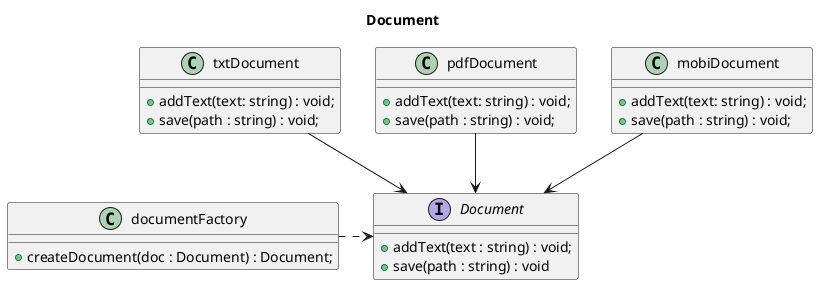 @startuml

Title Document

interface Document{
    +addText(text : string) : void;
    +save(path : string) : void
}

txtDocument --> Document
pdfDocument --> Document
mobiDocument --> Document

class txtDocument{
    +addText(text: string) : void;
    +save(path : string) : void;
}

class pdfDocument{
    +addText(text: string) : void;
    +save(path : string) : void;
}

class mobiDocument{
    +addText(text: string) : void;
    +save(path : string) : void;
}

class documentFactory{
    +createDocument(doc : Document) : Document;
}

documentFactory .> Document 



@enduml